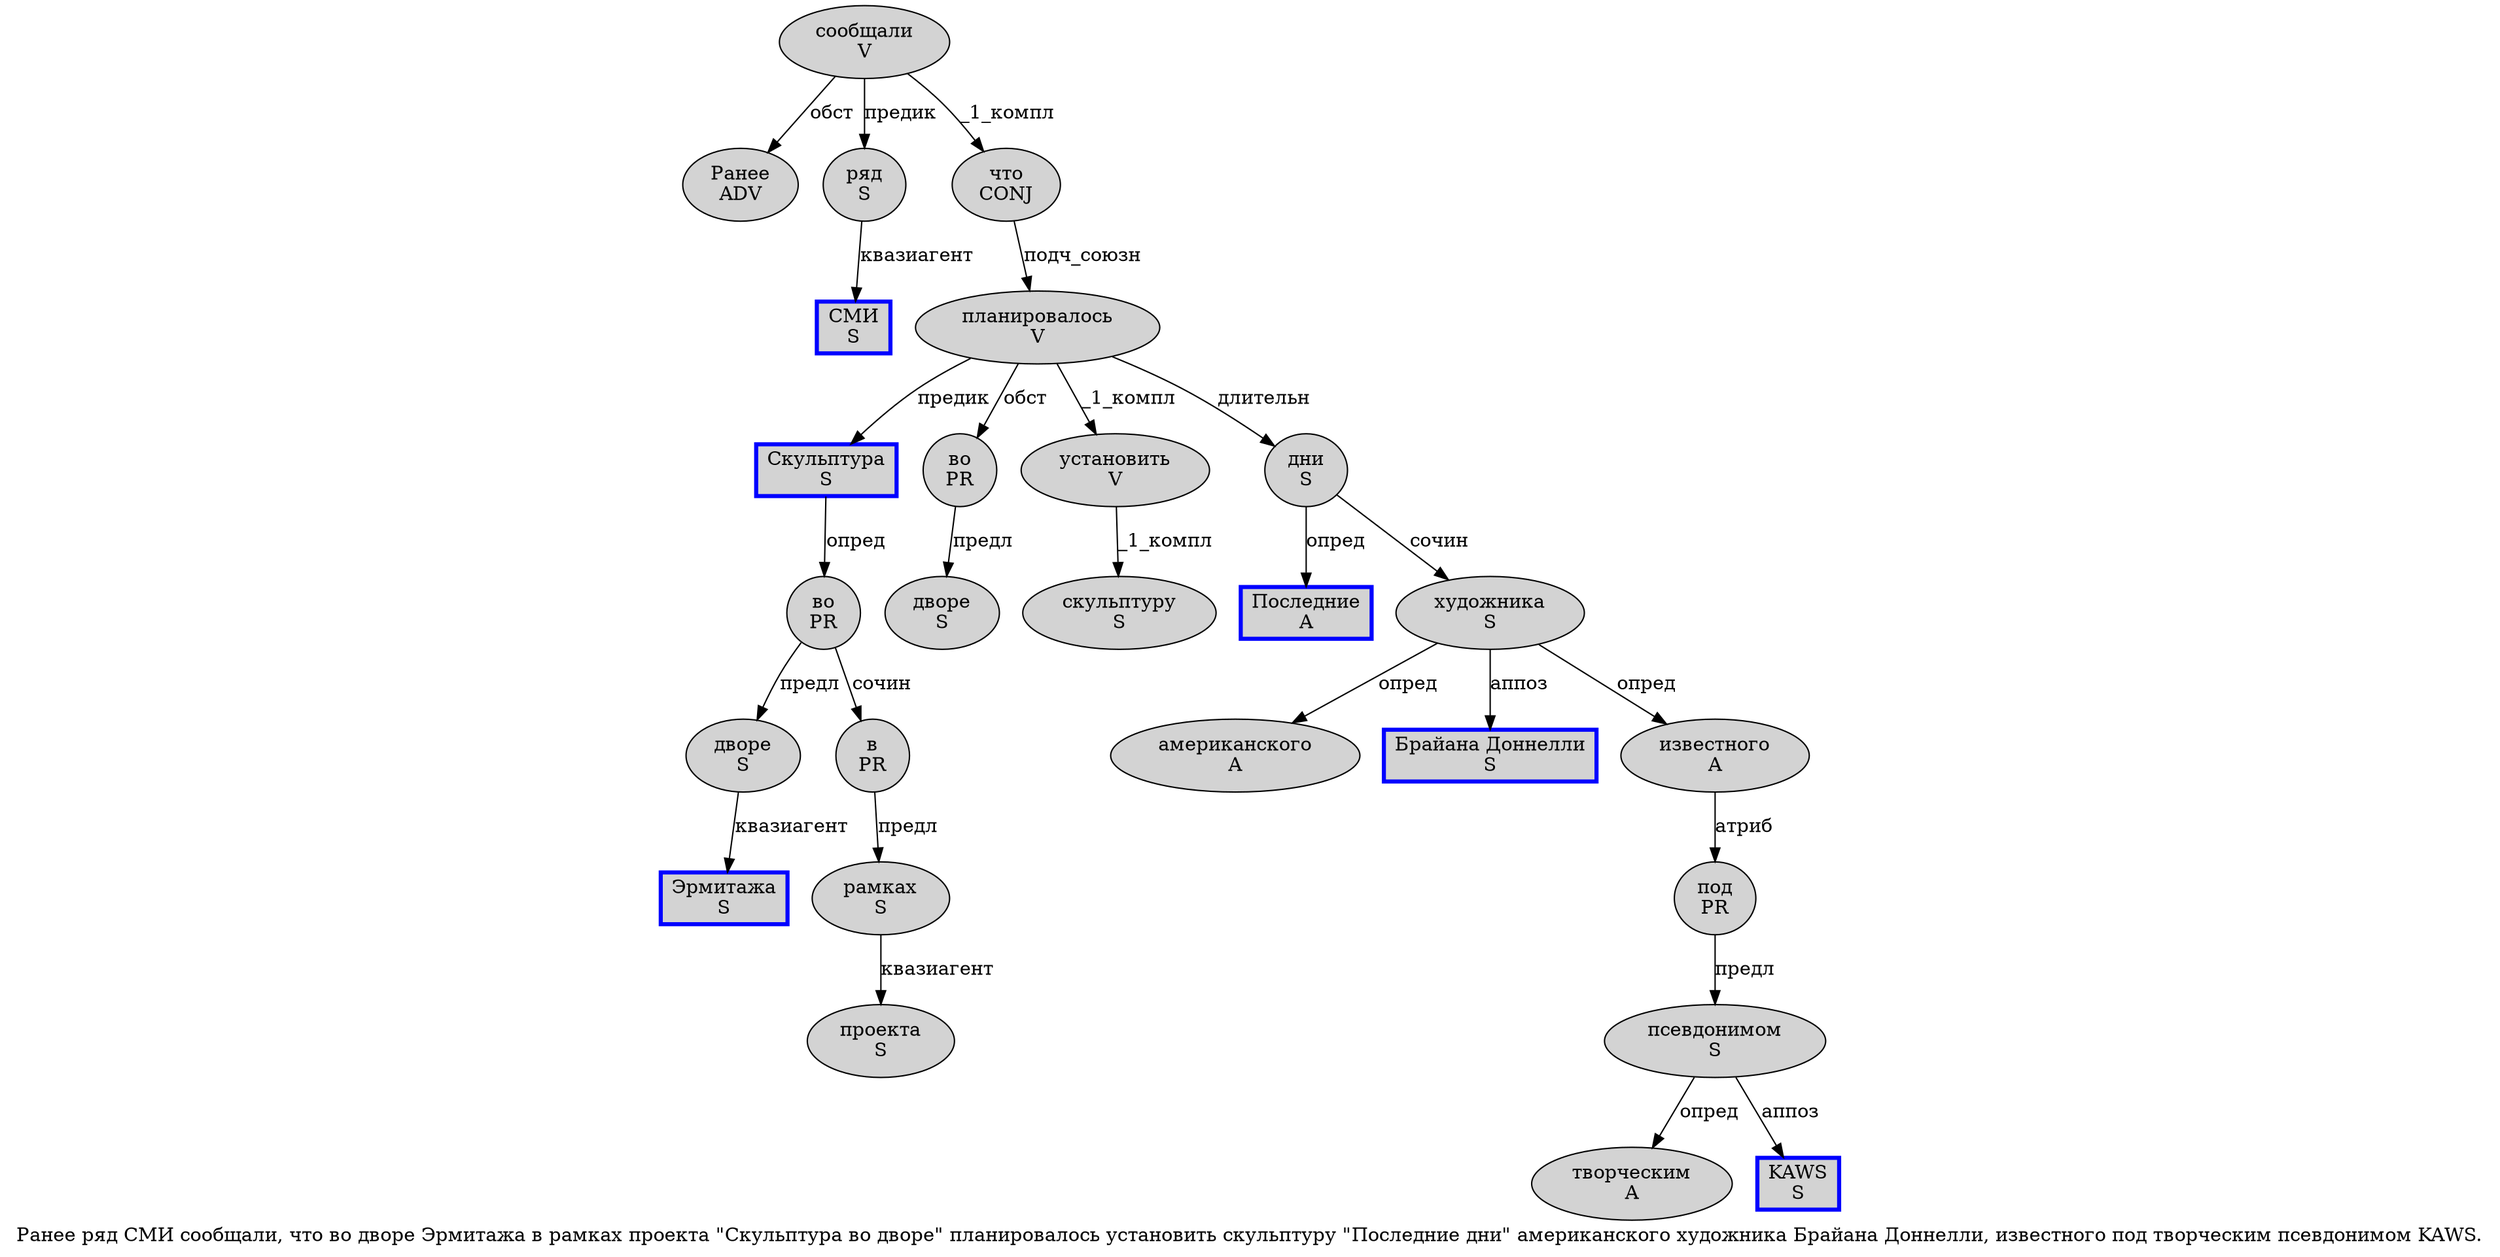 digraph SENTENCE_809 {
	graph [label="Ранее ряд СМИ сообщали, что во дворе Эрмитажа в рамках проекта \"Скульптура во дворе\" планировалось установить скульптуру \"Последние дни\" американского художника Брайана Доннелли, известного под творческим псевдонимом KAWS."]
	node [style=filled]
		0 [label="Ранее
ADV" color="" fillcolor=lightgray penwidth=1 shape=ellipse]
		1 [label="ряд
S" color="" fillcolor=lightgray penwidth=1 shape=ellipse]
		2 [label="СМИ
S" color=blue fillcolor=lightgray penwidth=3 shape=box]
		3 [label="сообщали
V" color="" fillcolor=lightgray penwidth=1 shape=ellipse]
		5 [label="что
CONJ" color="" fillcolor=lightgray penwidth=1 shape=ellipse]
		6 [label="во
PR" color="" fillcolor=lightgray penwidth=1 shape=ellipse]
		7 [label="дворе
S" color="" fillcolor=lightgray penwidth=1 shape=ellipse]
		8 [label="Эрмитажа
S" color=blue fillcolor=lightgray penwidth=3 shape=box]
		9 [label="в
PR" color="" fillcolor=lightgray penwidth=1 shape=ellipse]
		10 [label="рамках
S" color="" fillcolor=lightgray penwidth=1 shape=ellipse]
		11 [label="проекта
S" color="" fillcolor=lightgray penwidth=1 shape=ellipse]
		13 [label="Скульптура
S" color=blue fillcolor=lightgray penwidth=3 shape=box]
		14 [label="во
PR" color="" fillcolor=lightgray penwidth=1 shape=ellipse]
		15 [label="дворе
S" color="" fillcolor=lightgray penwidth=1 shape=ellipse]
		17 [label="планировалось
V" color="" fillcolor=lightgray penwidth=1 shape=ellipse]
		18 [label="установить
V" color="" fillcolor=lightgray penwidth=1 shape=ellipse]
		19 [label="скульптуру
S" color="" fillcolor=lightgray penwidth=1 shape=ellipse]
		21 [label="Последние
A" color=blue fillcolor=lightgray penwidth=3 shape=box]
		22 [label="дни
S" color="" fillcolor=lightgray penwidth=1 shape=ellipse]
		24 [label="американского
A" color="" fillcolor=lightgray penwidth=1 shape=ellipse]
		25 [label="художника
S" color="" fillcolor=lightgray penwidth=1 shape=ellipse]
		26 [label="Брайана Доннелли
S" color=blue fillcolor=lightgray penwidth=3 shape=box]
		28 [label="известного
A" color="" fillcolor=lightgray penwidth=1 shape=ellipse]
		29 [label="под
PR" color="" fillcolor=lightgray penwidth=1 shape=ellipse]
		30 [label="творческим
A" color="" fillcolor=lightgray penwidth=1 shape=ellipse]
		31 [label="псевдонимом
S" color="" fillcolor=lightgray penwidth=1 shape=ellipse]
		32 [label="KAWS
S" color=blue fillcolor=lightgray penwidth=3 shape=box]
			28 -> 29 [label="атриб"]
			10 -> 11 [label="квазиагент"]
			22 -> 21 [label="опред"]
			22 -> 25 [label="сочин"]
			13 -> 6 [label="опред"]
			3 -> 0 [label="обст"]
			3 -> 1 [label="предик"]
			3 -> 5 [label="_1_компл"]
			14 -> 15 [label="предл"]
			9 -> 10 [label="предл"]
			17 -> 13 [label="предик"]
			17 -> 14 [label="обст"]
			17 -> 18 [label="_1_компл"]
			17 -> 22 [label="длительн"]
			7 -> 8 [label="квазиагент"]
			18 -> 19 [label="_1_компл"]
			31 -> 30 [label="опред"]
			31 -> 32 [label="аппоз"]
			25 -> 24 [label="опред"]
			25 -> 26 [label="аппоз"]
			25 -> 28 [label="опред"]
			1 -> 2 [label="квазиагент"]
			29 -> 31 [label="предл"]
			6 -> 7 [label="предл"]
			6 -> 9 [label="сочин"]
			5 -> 17 [label="подч_союзн"]
}